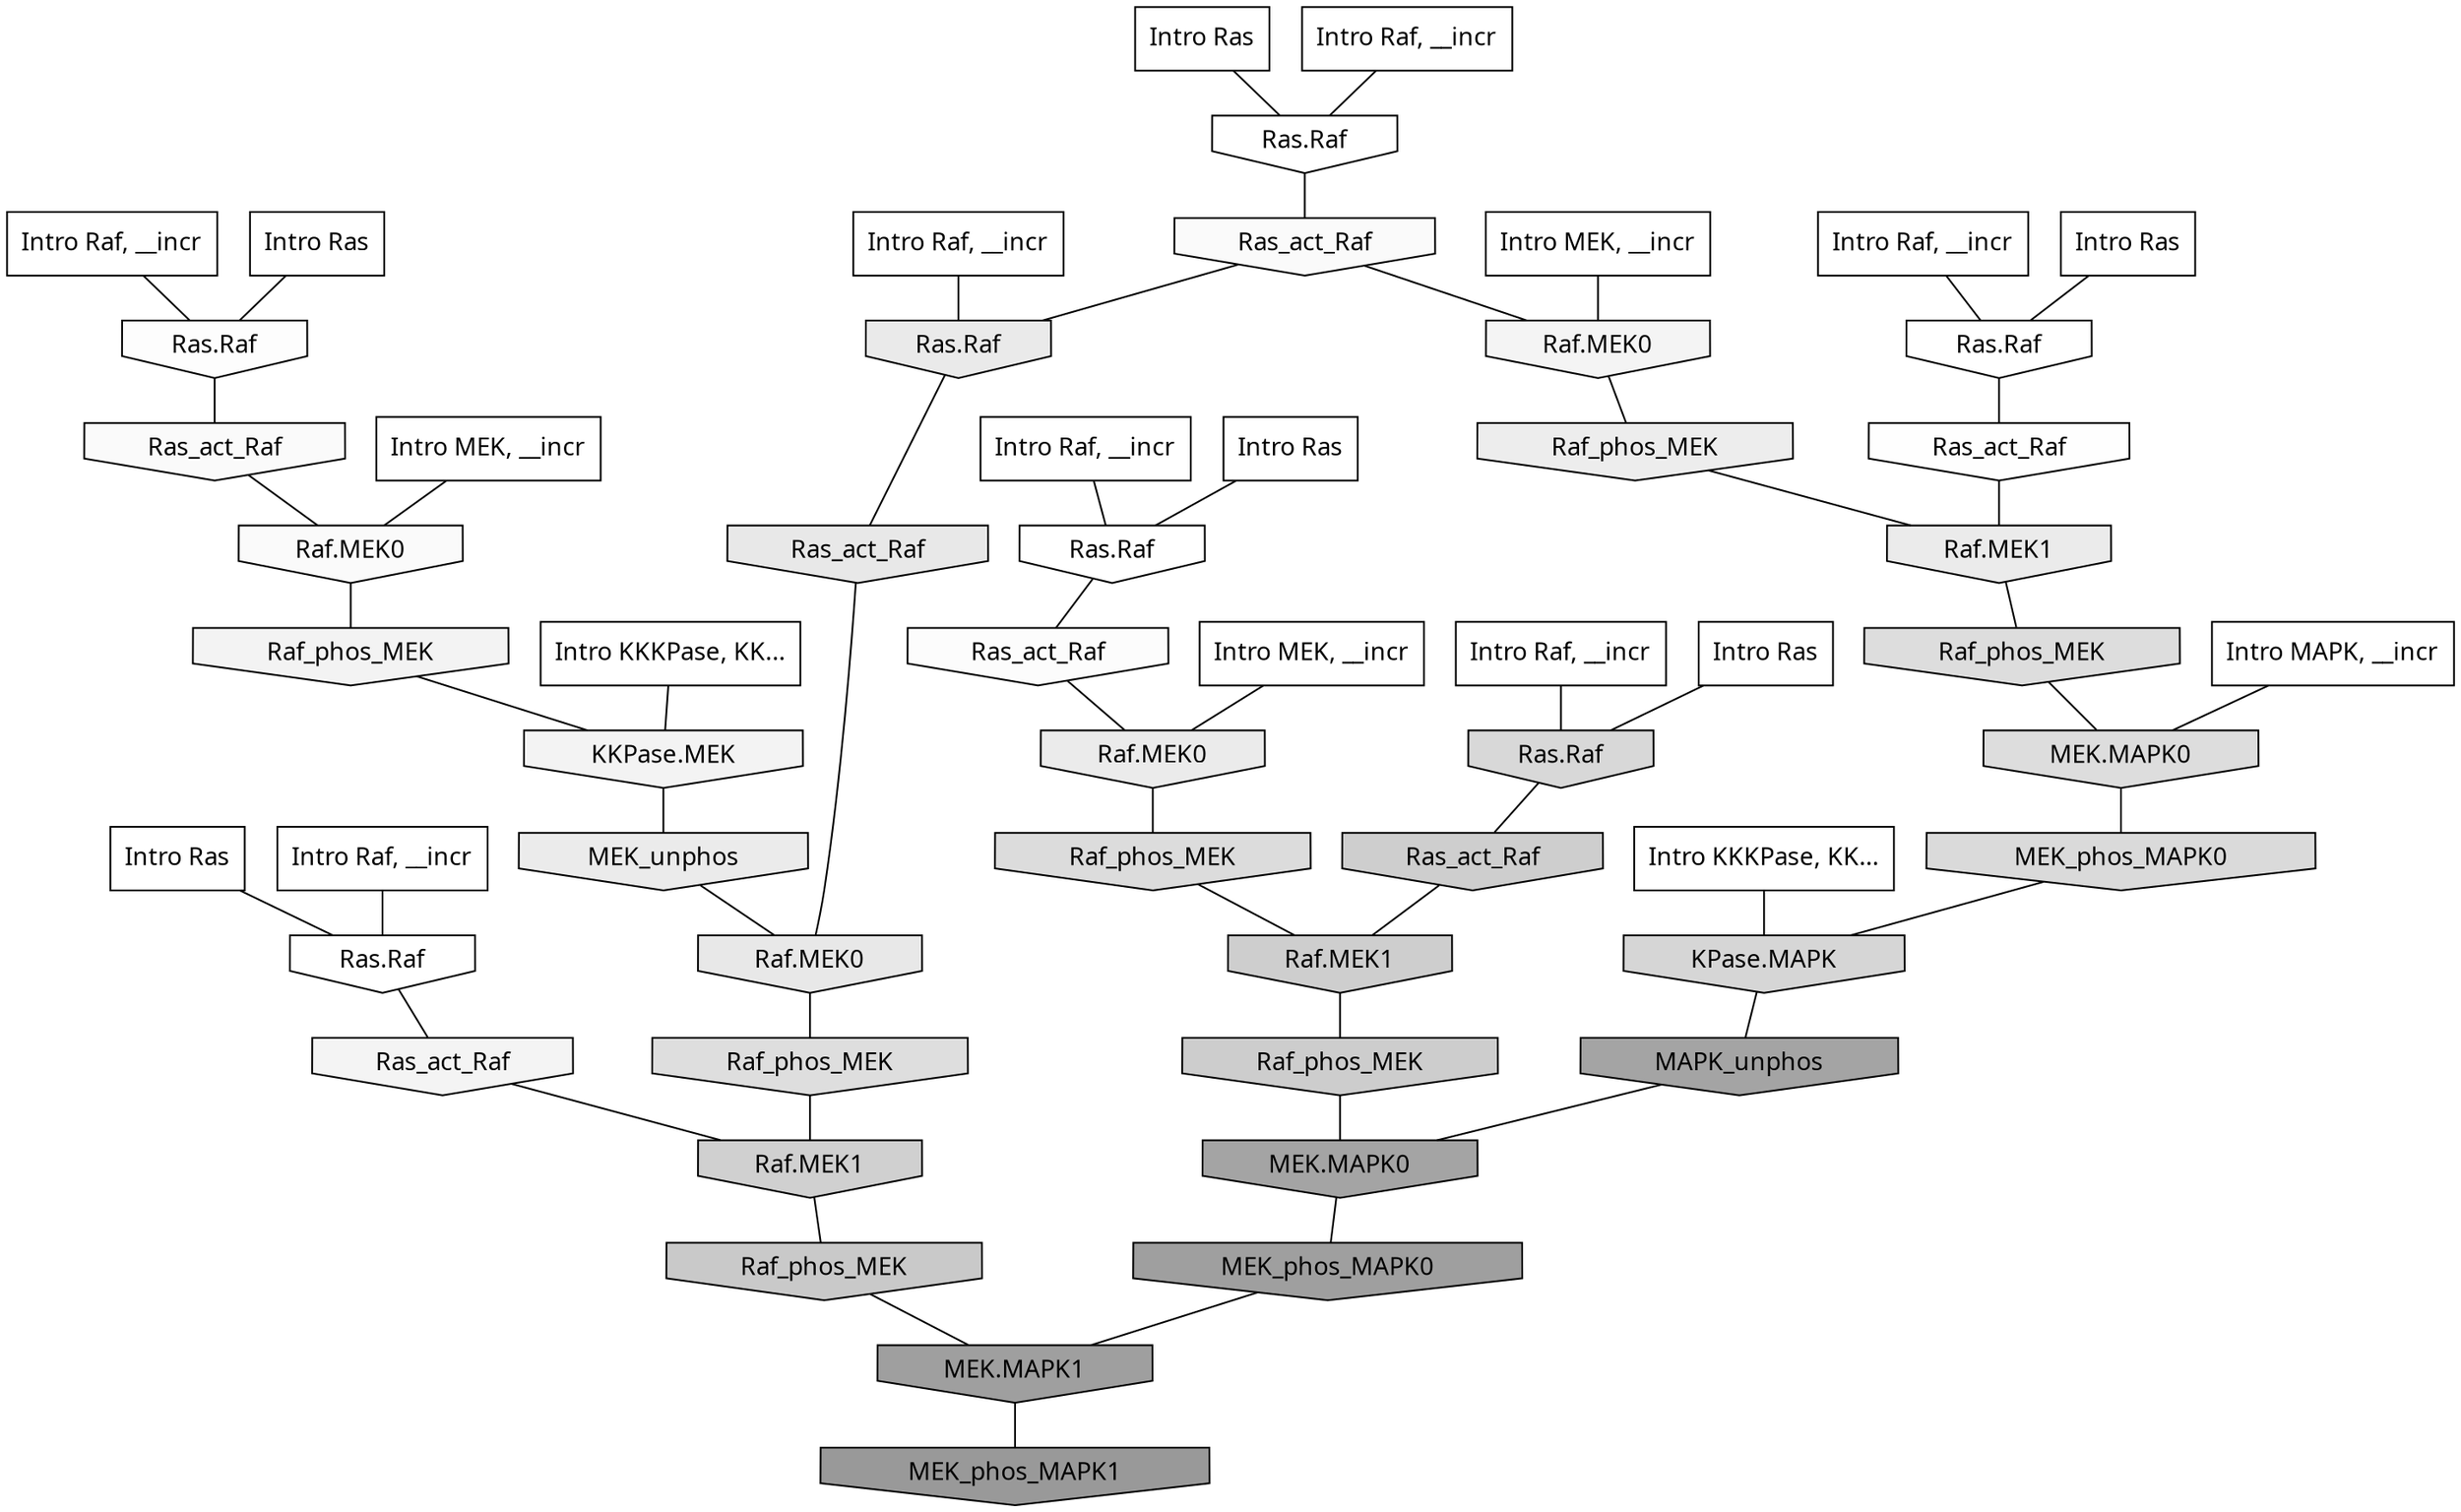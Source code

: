 digraph G{
  rankdir="TB";
  ranksep=0.30;
  node [fontname="CMU Serif"];
  edge [fontname="CMU Serif"];
  
  7 [label="Intro Ras", shape=rectangle, style=filled, fillcolor="0.000 0.000 1.000"]
  
  18 [label="Intro Ras", shape=rectangle, style=filled, fillcolor="0.000 0.000 1.000"]
  
  78 [label="Intro Ras", shape=rectangle, style=filled, fillcolor="0.000 0.000 1.000"]
  
  81 [label="Intro Ras", shape=rectangle, style=filled, fillcolor="0.000 0.000 1.000"]
  
  92 [label="Intro Ras", shape=rectangle, style=filled, fillcolor="0.000 0.000 1.000"]
  
  98 [label="Intro Ras", shape=rectangle, style=filled, fillcolor="0.000 0.000 1.000"]
  
  313 [label="Intro Raf, __incr", shape=rectangle, style=filled, fillcolor="0.000 0.000 1.000"]
  
  369 [label="Intro Raf, __incr", shape=rectangle, style=filled, fillcolor="0.000 0.000 1.000"]
  
  671 [label="Intro Raf, __incr", shape=rectangle, style=filled, fillcolor="0.000 0.000 1.000"]
  
  680 [label="Intro Raf, __incr", shape=rectangle, style=filled, fillcolor="0.000 0.000 1.000"]
  
  683 [label="Intro Raf, __incr", shape=rectangle, style=filled, fillcolor="0.000 0.000 1.000"]
  
  719 [label="Intro Raf, __incr", shape=rectangle, style=filled, fillcolor="0.000 0.000 1.000"]
  
  761 [label="Intro Raf, __incr", shape=rectangle, style=filled, fillcolor="0.000 0.000 1.000"]
  
  1154 [label="Intro MEK, __incr", shape=rectangle, style=filled, fillcolor="0.000 0.000 1.000"]
  
  1165 [label="Intro MEK, __incr", shape=rectangle, style=filled, fillcolor="0.000 0.000 1.000"]
  
  1272 [label="Intro MEK, __incr", shape=rectangle, style=filled, fillcolor="0.000 0.000 1.000"]
  
  2600 [label="Intro MAPK, __incr", shape=rectangle, style=filled, fillcolor="0.000 0.000 1.000"]
  
  3147 [label="Intro KKKPase, KK...", shape=rectangle, style=filled, fillcolor="0.000 0.000 1.000"]
  
  3155 [label="Intro KKKPase, KK...", shape=rectangle, style=filled, fillcolor="0.000 0.000 1.000"]
  
  3213 [label="Ras.Raf", shape=invhouse, style=filled, fillcolor="0.000 0.000 1.000"]
  
  3260 [label="Ras.Raf", shape=invhouse, style=filled, fillcolor="0.000 0.000 1.000"]
  
  3302 [label="Ras.Raf", shape=invhouse, style=filled, fillcolor="0.000 0.000 1.000"]
  
  3347 [label="Ras.Raf", shape=invhouse, style=filled, fillcolor="0.000 0.000 0.997"]
  
  3384 [label="Ras_act_Raf", shape=invhouse, style=filled, fillcolor="0.000 0.000 0.994"]
  
  3411 [label="Ras.Raf", shape=invhouse, style=filled, fillcolor="0.000 0.000 0.992"]
  
  3500 [label="Ras_act_Raf", shape=invhouse, style=filled, fillcolor="0.000 0.000 0.985"]
  
  3605 [label="Ras_act_Raf", shape=invhouse, style=filled, fillcolor="0.000 0.000 0.977"]
  
  3607 [label="Raf.MEK0", shape=invhouse, style=filled, fillcolor="0.000 0.000 0.977"]
  
  3613 [label="Ras_act_Raf", shape=invhouse, style=filled, fillcolor="0.000 0.000 0.977"]
  
  4115 [label="Raf.MEK0", shape=invhouse, style=filled, fillcolor="0.000 0.000 0.957"]
  
  4201 [label="Ras_act_Raf", shape=invhouse, style=filled, fillcolor="0.000 0.000 0.954"]
  
  4269 [label="Raf_phos_MEK", shape=invhouse, style=filled, fillcolor="0.000 0.000 0.952"]
  
  4283 [label="KKPase.MEK", shape=invhouse, style=filled, fillcolor="0.000 0.000 0.951"]
  
  5001 [label="Raf_phos_MEK", shape=invhouse, style=filled, fillcolor="0.000 0.000 0.927"]
  
  5217 [label="Raf.MEK0", shape=invhouse, style=filled, fillcolor="0.000 0.000 0.920"]
  
  5277 [label="Raf.MEK1", shape=invhouse, style=filled, fillcolor="0.000 0.000 0.918"]
  
  5298 [label="MEK_unphos", shape=invhouse, style=filled, fillcolor="0.000 0.000 0.918"]
  
  5376 [label="Ras.Raf", shape=invhouse, style=filled, fillcolor="0.000 0.000 0.916"]
  
  5567 [label="Ras_act_Raf", shape=invhouse, style=filled, fillcolor="0.000 0.000 0.909"]
  
  5570 [label="Raf.MEK0", shape=invhouse, style=filled, fillcolor="0.000 0.000 0.909"]
  
  7318 [label="Raf_phos_MEK", shape=invhouse, style=filled, fillcolor="0.000 0.000 0.871"]
  
  7577 [label="Raf_phos_MEK", shape=invhouse, style=filled, fillcolor="0.000 0.000 0.867"]
  
  7690 [label="MEK.MAPK0", shape=invhouse, style=filled, fillcolor="0.000 0.000 0.865"]
  
  7985 [label="Raf_phos_MEK", shape=invhouse, style=filled, fillcolor="0.000 0.000 0.860"]
  
  8421 [label="MEK_phos_MAPK0", shape=invhouse, style=filled, fillcolor="0.000 0.000 0.853"]
  
  8808 [label="Ras.Raf", shape=invhouse, style=filled, fillcolor="0.000 0.000 0.847"]
  
  9375 [label="KPase.MAPK", shape=invhouse, style=filled, fillcolor="0.000 0.000 0.839"]
  
  11737 [label="Raf.MEK1", shape=invhouse, style=filled, fillcolor="0.000 0.000 0.814"]
  
  12521 [label="Ras_act_Raf", shape=invhouse, style=filled, fillcolor="0.000 0.000 0.807"]
  
  12524 [label="Raf.MEK1", shape=invhouse, style=filled, fillcolor="0.000 0.000 0.807"]
  
  12946 [label="Raf_phos_MEK", shape=invhouse, style=filled, fillcolor="0.000 0.000 0.804"]
  
  15159 [label="Raf_phos_MEK", shape=invhouse, style=filled, fillcolor="0.000 0.000 0.787"]
  
  21628 [label="MAPK_unphos", shape=invhouse, style=filled, fillcolor="0.000 0.000 0.644"]
  
  21629 [label="MEK.MAPK0", shape=invhouse, style=filled, fillcolor="0.000 0.000 0.644"]
  
  22250 [label="MEK_phos_MAPK0", shape=invhouse, style=filled, fillcolor="0.000 0.000 0.624"]
  
  22251 [label="MEK.MAPK1", shape=invhouse, style=filled, fillcolor="0.000 0.000 0.624"]
  
  22945 [label="MEK_phos_MAPK1", shape=invhouse, style=filled, fillcolor="0.000 0.000 0.600"]
  
  
  22251 -> 22945 [dir=none, color="0.000 0.000 0.000"] 
  22250 -> 22251 [dir=none, color="0.000 0.000 0.000"] 
  21629 -> 22250 [dir=none, color="0.000 0.000 0.000"] 
  21628 -> 21629 [dir=none, color="0.000 0.000 0.000"] 
  15159 -> 22251 [dir=none, color="0.000 0.000 0.000"] 
  12946 -> 21629 [dir=none, color="0.000 0.000 0.000"] 
  12524 -> 12946 [dir=none, color="0.000 0.000 0.000"] 
  12521 -> 12524 [dir=none, color="0.000 0.000 0.000"] 
  11737 -> 15159 [dir=none, color="0.000 0.000 0.000"] 
  9375 -> 21628 [dir=none, color="0.000 0.000 0.000"] 
  8808 -> 12521 [dir=none, color="0.000 0.000 0.000"] 
  8421 -> 9375 [dir=none, color="0.000 0.000 0.000"] 
  7985 -> 12524 [dir=none, color="0.000 0.000 0.000"] 
  7690 -> 8421 [dir=none, color="0.000 0.000 0.000"] 
  7577 -> 7690 [dir=none, color="0.000 0.000 0.000"] 
  7318 -> 11737 [dir=none, color="0.000 0.000 0.000"] 
  5570 -> 7318 [dir=none, color="0.000 0.000 0.000"] 
  5567 -> 5570 [dir=none, color="0.000 0.000 0.000"] 
  5376 -> 5567 [dir=none, color="0.000 0.000 0.000"] 
  5298 -> 5570 [dir=none, color="0.000 0.000 0.000"] 
  5277 -> 7577 [dir=none, color="0.000 0.000 0.000"] 
  5217 -> 7985 [dir=none, color="0.000 0.000 0.000"] 
  5001 -> 5277 [dir=none, color="0.000 0.000 0.000"] 
  4283 -> 5298 [dir=none, color="0.000 0.000 0.000"] 
  4269 -> 4283 [dir=none, color="0.000 0.000 0.000"] 
  4201 -> 11737 [dir=none, color="0.000 0.000 0.000"] 
  4115 -> 5001 [dir=none, color="0.000 0.000 0.000"] 
  3613 -> 4115 [dir=none, color="0.000 0.000 0.000"] 
  3613 -> 5376 [dir=none, color="0.000 0.000 0.000"] 
  3607 -> 4269 [dir=none, color="0.000 0.000 0.000"] 
  3605 -> 3607 [dir=none, color="0.000 0.000 0.000"] 
  3500 -> 5217 [dir=none, color="0.000 0.000 0.000"] 
  3411 -> 3605 [dir=none, color="0.000 0.000 0.000"] 
  3384 -> 5277 [dir=none, color="0.000 0.000 0.000"] 
  3347 -> 3384 [dir=none, color="0.000 0.000 0.000"] 
  3302 -> 4201 [dir=none, color="0.000 0.000 0.000"] 
  3260 -> 3500 [dir=none, color="0.000 0.000 0.000"] 
  3213 -> 3613 [dir=none, color="0.000 0.000 0.000"] 
  3155 -> 4283 [dir=none, color="0.000 0.000 0.000"] 
  3147 -> 9375 [dir=none, color="0.000 0.000 0.000"] 
  2600 -> 7690 [dir=none, color="0.000 0.000 0.000"] 
  1272 -> 4115 [dir=none, color="0.000 0.000 0.000"] 
  1165 -> 5217 [dir=none, color="0.000 0.000 0.000"] 
  1154 -> 3607 [dir=none, color="0.000 0.000 0.000"] 
  761 -> 3260 [dir=none, color="0.000 0.000 0.000"] 
  719 -> 3302 [dir=none, color="0.000 0.000 0.000"] 
  683 -> 5376 [dir=none, color="0.000 0.000 0.000"] 
  680 -> 3213 [dir=none, color="0.000 0.000 0.000"] 
  671 -> 3411 [dir=none, color="0.000 0.000 0.000"] 
  369 -> 3347 [dir=none, color="0.000 0.000 0.000"] 
  313 -> 8808 [dir=none, color="0.000 0.000 0.000"] 
  98 -> 3347 [dir=none, color="0.000 0.000 0.000"] 
  92 -> 3260 [dir=none, color="0.000 0.000 0.000"] 
  81 -> 8808 [dir=none, color="0.000 0.000 0.000"] 
  78 -> 3411 [dir=none, color="0.000 0.000 0.000"] 
  18 -> 3302 [dir=none, color="0.000 0.000 0.000"] 
  7 -> 3213 [dir=none, color="0.000 0.000 0.000"] 
  
  }
